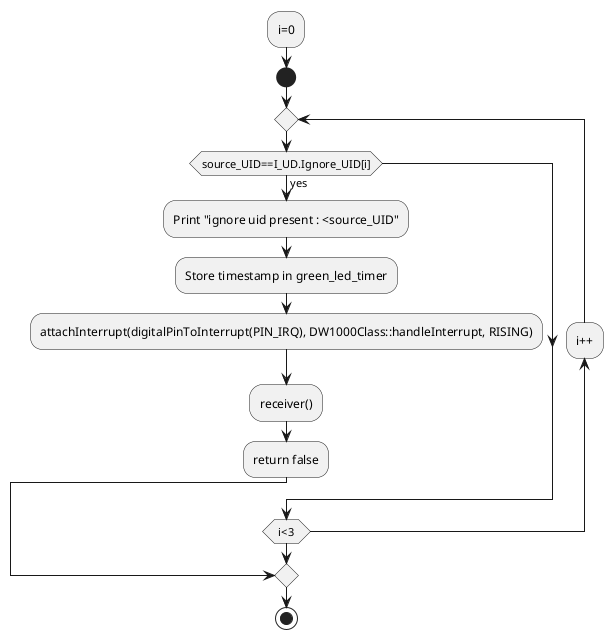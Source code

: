 @startuml check_for_ignore_uid.png
:i=0;
start
repeat;
  if (source_UID==I_UD.Ignore_UID[i]) then (yes);
    :Print "ignore uid present : <source_UID";
    :Store timestamp in green_led_timer;
    :attachInterrupt(digitalPinToInterrupt(PIN_IRQ), DW1000Class::handleInterrupt, RISING);
    :receiver();
    :return false;
    break
  endif
backward:i++;
repeat while(i<3)
stop
@enduml
@startuml receiver.png
start
:DW1000.newReceive();
:DW1000.setDefaults();
:DW1000.receivePermanently(true);
:DW1000.startReceive();
end
@enduml
@startuml transmit.png
start
:Store data from input arguments in send_data;
:attachInterrupt(digitalPinToInterrupt(PIN_IRQ), DW1000Class::handleInterrupt, RISING);
:yield();
:Open a new transmit session :: DW1000.newTransmit(); 
:Set Default configuration for DW1000 :: DW1000.setDefaults();
if (packt_type == RANGE) then (yes);
  :Compute delay time and store in deltaTime;
  :Set the future timestamp of DW1000 packet going to be sent and also store it in timeRangeSent;
  :Store the computed future timestamp as a byte array in send_data;
endif
if (packt_type == POLLACK) then (yes);
  :Compute delay time and store in deltaTime;
  :Set the future timestamp of DW1000 packet going to be sent;
endif
:Set the array data from send_data on DW1000;
:Finally start the transmission;
end
@enduml
@startuml awake_led_notification.png
if (sleep_counter_led > 20) then (yes);
  :sleep_counter_led=0;
  :Turn GREEN_LED ON;
  :delay(50);
  :Print Battery Voltage;
  if (bat_voltage <= BAT_LOW_ALERT) then (yes);
    :Turn GREEN_LED ON;
  else (no);
    :Turn GREEN_LED OFF;
  endif
endif
stop
@enduml
@startuml handleReceivedData.png
start
if (receivedAck and !sleep_act) then (yes)
  :Reset Watchdog;
  :`receivedAck`=false;
  :Print "RXM"
  :delay(random(0,10));
  :received_packet();
endif
end
@enduml
@startuml handleSentData.png
start
if (sentAck and !sleep_act) then (yes);
  :if (enter) then (yes);
  :sleep_test--;
  :enter=false;
endif
:counter=0;
:Store system timestamp in listenModeActiveTime;
:Reset Watchdog;
:sentAck=false;
:Print "TXM";
:all_ok=true;
:sent_packet(sent_packet_type);
stop
@enduml
@startuml sendBeacon.png
start
if (millis() - lastBeaconTime > param.beacon_timeout) then (yes);
  :gpio_defaults();
  if (response_count <= 0) then (yes);
    if (def TOUCH_ENABLE) then (yes);
      if (checkTouchEnable()) then (no);
        :return;
        stop
      endif
    endif
    :packt_id++;
    :Print "BEACON";
    :delay(random(0,50));
    :transmit(BROADCAST, packt_id, broadcast_address, payload, 0);
    :Store system timestamp in lastBeaconTime;
    :Store system timestamp in listenModeActiveTime;
  endif
endif
if ((!receivedAck && !sentAck) && (millis() - listenModeActiveTime > listen_time) && (response_count > 0));
  :transmit(POLL, packt_id, source_uids_array[response_count - 1], payload, 0);
  :Store system time in listenModeActiveTime;
  :response_count--;
endif
stop
@enduml
@startuml beacon_receive_func.png
start
if (received_packet_type == ACK) then (yes);
  :handleAckRx()
  stop
elseif (received_packet_type == POLLACK) then (yes);
  :handlePollAckRx()
  stop
elseif (received_packet_type == RANGEREPORT) then (yes);
  :handleRangeReportRx()
  stop
else (default);
  :default: attachInterrupt(digitalPinToInterrupt(PIN_IRQ), DW1000Class::handleInterrupt, RISING);
  stop
endif
stop
@enduml
@startuml check_dest_uid.png
start
if (rec_des_uid == device_ID) then (yes);
  :attachInterrupt(digitalPinToInterrupt(PIN_IRQ), DW1000Class::handleInterrupt, RISING);
  :receiver();
  :return false;
endif
stop
@enduml
@startuml check_for_ignore_uid.png
:i=0;
start
repeat;
  if (source_UID==I_UD.Ignore_UID[i]) then (yes);
    :Print "ignore uid present : <source_UID";
    :Store timestamp in green_led_timer;
    :attachInterrupt(digitalPinToInterrupt(PIN_IRQ), DW1000Class::handleInterrupt, RISING);
    :receiver();
    :return false;
    break
  endif
backward:i++;
repeat while(i<3)
stop
@enduml
@startuml check_for_nid.png
start
if (network == device.Net_ID) then (yes);
  :Print "net id matched";
  :return true;
  stop
endif
:attachInterrupt(digitalPinToInterrupt(PIN_IRQ), DW1000Class::handleInterrupt, RISING);
:delay(20);
:Print "Nid_Not_M";
:return false;
stop
@enduml
@startuml check_for_sid.png
start
:x=0;
repeat
  if (def DEBUG) then (yes);
    :Print <x>;
    :Print dist_para.dist_SID[x];
    :Print "sub_network : sub_network";
  endif
  if (sub_network == dist_para.dist_SID[x] >> 16) then (yes);
    :sid_index=x;
    :return true;
    stop
  endif
backward:x++;
repeat while (x < sizeof(dist) / 4) then (yes);
:Print "No Sid registered";
:sleep_counter_led++;
:delay(20);
:receiver();
:return false;
stop
@enduml
@startuml handleBroadcastRx.png
start
:network = (data[1] << 8) | data[2];
:sub_network = (data[3] << 8) | data[4];
if (check_for_nid()) then (no);
  stop
endif
if (check_for_ignore_uid()) then (yes);
  stop
endif
if (check_for_sid()) then (yes);
  stop
endif
:Store timestamp in `listenModeActiveTime`;
:transmit(ACK, packt_id, source_UID, payload, 0);
stop
@enduml
@startuml handlePollAckRx.png
if (check_src_uid(source_UID)) then (no);
  stop
endif
if (check_dest_uid(destination_UID)) then (no);
  stop
endif
:Store Received data timestamp in `timePollAckReceived`;
:Store timestamp in listenModeActiveTime;
:Send Range :: sendRange();
stop
@enduml
@startuml handlePollRx.png
start
if (check_dest_uid(destination_UID)) then (no);
  stop
endif
:current_active_src_uid = source_UID;
:timePollReceived = rx_time;
:Store system timestamp in `listenModeActiveTime`;
:transmit(POLLACK, packt_id, source_UID, payload, 0);
stop
@enduml
@startuml handleRangeReportRx.png
start
if (check_src_uid(source_UID)) then (no);
  :return;
  stop
endif
if (!check_dest_uid(destination_UID)) then (no);
  :return;
  stop
endif
:Store Range in #curRange;
if (curRange < 8) then (yes);
  :Turn VIB_MOTOR ON;
endif
:Turn GREEN_LED ON;
:Print "Range_rep from : <dist_para.dist_SID[sid_index] >> 16><curRange>";
:distance = curRange;
stop
@enduml
@startuml received_packet.png
start
:Store received data on DW1000 :: DW1000.getData(data,LEN_DATA);
:Obtain ReceiveTimestamp :: DW1000.getReceiveTimestamp(rx_time);
:Store received packet type in received_packet_type;
if(def DEBUG) then (yes);
  :Print "rece pa : <received_packet_type>";
endif
:Get Source UID;
if(def DEBUG) then (yes);
  :Print "source uid : <source_UID>";
endif
:Get Destination UID;
if(def DEBUG) then (yes);
  :Print "dest uid : <destination_UID>";
endif
:beacon_receive_func();
stop
@enduml
@startuml receiver.png
start
:DW1000.newReceive();
:DW1000.setDefaults();
:DW1000.receivePermanently(true);
:DW1000.startReceive();
end
@enduml
@startuml loop.png
:awake_led_notification();
:check_power();
:check_vbat();
:handleReceivedData();
:handleSentData();
:sendBeacon();
@enduml
@startuml reInitDeca.png
start
:Reset Watchdog;
:Turn ATTINY_GPIO HIGH;
:Turn ATTINY_GPIO LOW;
:DW1000 wake up SPI :: DW1000.spiWakeup();
:delay(2);
:DW1000.begin(PIN,IRQ, PIN_RST);
:DW1000.select(PIN_SS);
:DW1000.newConfiguration();
:DW1000.setDefaults();
:DW1000.setDeviceAddress(1);
:DW1000.setNetworkId(10);
:DW1000.enableMode(DW1000.MODE_SHORTDATA_FAST_ACCURACY); //MODE_SHORTDATA_FAST_ACCURACY);
:DW1000.commitConfiguration();
:DW1000.attachSentHandler(handleSent);
:DW1000.attachReceivedHandler(handleReceived);
:receiver();
:fill_default_transmit();
stop
@enduml
@startuml setup.png
start
:pinSetup();
:serialSetup();
:Enable Watchdog :: wdt_enable(WDTO_2S);
:Check Battery voltage :: check_vbat();
:Check for Input Power :: check_power();
:Reset the Watchdog :: wdt_reset();
:Initialize Decawave :: decawaveInit();
:setupDeviceSettings();
:delay(50);
group Attach Interrupts for Decawave
  :DW1000.attachSentHandler(handleSent);
  :DW1000.attachReceivedHandler(handleReceived);
endgroup
:Initialize Decawave receiver :: receiver();
:Reset the Watchdog :: wdt_reset();
:fill_default_transmit();
:Print Settings of Device stored in Flash :: printFlashSettings();
end
@enduml
@startuml check_power.png
start
:Reset Watchdog;
:Set analogReference to DEFAULT;
:Set ChargingFlag and ChargedFlag to false;
:Initialize VoltHistCount;
repeat
  :ChargingFlag=true;
  :Reset Watchdog;
  :setGPIOsStateOnCharging();
  if (ChargedFlag) then (yes);
    :Turn GREEN_LED ON;
  endif
  if (millis() - printtime > 1 second) then (yes);
    :Print "power on";
    :Store system timestamp in printtime;
    :Set VBAT_ADC to INPUT;
    :Set analogReference to INTERNAL;
    :Calculate battery voltage from VBAT_ADC output;
    :Print Battery Voltage;
  endif
  if (millis() - VoltHistoryTime > 10000) then (yes);
    :Store system timestamp in VoltHistoryTime;
    :Set VBAT_ADC to INPUT;
    :Set analogReference to INTERNAL;
    :Calculate battery voltage;
    :Store Battery Voltage in VoltHist[VoltHistCount];
    :Print "<VoltHistCount>: Noting Voltage;
    :VoltHistCount = VoltHistCount + 1;
    if (VoltHistCount % 10 == 0) then (yes);
      :VoltHistCount=0;
      :ChargedFlag=true;
      :Run for loop where it is checked if latest reading in VoltHist exceeds 4V or is increasing;
      if (VoltHist is greater than 4V or increasing) then (yes);
        :ChargedFlag = false;
        :Print "Still Charging & Battery Voltage < 4V";
        stop
      endif
      :Reset Watchdog;
      if(ChargedFlag) then (no);
        :Turn GREEN_LED OFF;
        :Print "Charging!";
      else (yes)
        :Turn GREEN_LED ON;
        :Print Fully Charged, disconnect charger now;
      endif
    endif
  endif
repeat while(analogRead(PWR_ADC) < 800)
if (ChargingFlag) then (yes);
  :ChargingFlag=false;
  :Turn ATTINY_GPIO HIGH then LOW in an interval of 100ms once;
  :Turn GREEN_LED OFF;
endif
:Turn SCL_VCC HIGH;
stop
@enduml
@startuml check_vbat.png
start
if (current time - last time Voltage was printed through function is greater than 1 second) then (yes);
  :Print "Check Bat Voltage";
  :Store current time in `printtime`;
  :Set analogReference as Internal :: analogReference(INTERNAL);
  :volt = analogRead(VBAT_ADC) * 1.1 / 1023.00;
  :bat_voltage = (volt * (VD_R1 + VD_R2) / (VD_R2));
  :Print "Battery Voltage 3 :: `bat_voltage`";
  if (bat_voltage <= BAT_LOW_ALERT) then (yes);
    :Print "*******************LOW_BAT*******************";
    :Turn GREEN_LED ON;
  else (no);
    :Turn GREEN_LED OFF;
  endif
endif
end
@enduml
@startuml decawaveInit.png
start
:Begin Decawave and set Interrupt and Reset Pin :: DW1000.begin(PIN_IRQ, PIN_RST);
:Set SPI Select PIN as PIN_SS for DW1000;
:Reset the DW1000;
:Print "DW1000 initializing ..."; 
:DW1000.newConfiguration();
:DW1000.setDefaults();
:DW1000.setDeviceAddress(1);
:DW1000.setNetworkId(10);
:DW1000.enableMode(DW1000.MODE_SHORTDATA_FAST_ACCURACY);
:DW1000.commitConfiguration();
end
@enduml
@startuml serialSetup.png
start
:Initialize Serial at baudrate 115200;
:Print Git Tag details in format `tag-numberOfCommitsAhead-gCommitID-dirty/clean`;
end
@enduml
@startuml setGPIOsStateOnCharging.png
start
:Set SCL_VCC to LOW;
:Turn GREEN_LED OFF;
:Set VIB_MOTOR to LOW;
end
@enduml
@startuml setupDeviceSettings.png
start
:Set 4 byte device_ID;
:Set Sub_Net_ID;
:Set Net_ID;
:Set param.beacon_timeout;
:Set Ignore_UIDs as 0xFFFFFFFF
:Set sleep_timeout, temp_near, temp_emerg, dist_n_f, dist_e_f, dist_n_f_f, dist_e_f_f as 0xFF;
if (def DEBUG_SETTINGS) then (yes);
  :Print sleep_timeout, temp_near, temp_emerg, dist_n_f, dist_e_f, dist_n_f_f, dist_e_f_f;
endif
stop
@enduml
@startuml computeRangeAsymmetric.png
start
:round1 = (timePollAckReceived-timePollSent); 
:reply1 = (timePollAckSent - timePollReceived); 
:round2 = (timeRangeReceived - timePollAckSent); 
:reply2 = (timeRangeSent - timePollAckReceived);
:tof = (round1 * round2 - reply1 * reply2) / (round1 + round2 + reply1 + reply2);
:Compute range :: timeComputedRange.setTimestamp(tof);
end
@enduml
@startuml receiver.png
start
:DW1000.newReceive();
:DW1000.setDefaults();
:DW1000.receivePermanently(true);
:DW1000.startReceive();
end
@enduml
@startuml sendRange.png
start
:Print "sent range";
:Turn GREEN_LED ON;
:Set sleep_counter_led to 0;
:Reset the watchdog;
:Obtain System Timestamp;
:Store timePollSent as byte array in payload;
:Store timePollAckReceived as byte array in payload[5:];
:Store timeRangeSent as byte array in payload[10:];
:Perform a Range transmission;
end
@enduml
@startuml sent_packet.png
start
if (snt_pkt?) then (BROADCAST)
  :noteActivity();
elseif (ACK) 
  :noteActivity();
elseif (POLL)
  :get DW1000 Transmission Timestamp from timePollSent;
  :noteActivity();
elseif (POLLACK)
  :get DW1000 Transmission Timestamp from timePollAckSent;
  :noteActivity();
elseif (RANGE)
  :get DW1000 Transmission Timestamp from timeRangeSent;
  :noteActivity();
elseif (RANGEREPORT)
endif
stop
@enduml
@startuml transmit.png
start
:Store data from input arguments in send_data;
:attachInterrupt(digitalPinToInterrupt(PIN_IRQ), DW1000Class::handleInterrupt, RISING);
:yield();
:Open a new transmit session :: DW1000.newTransmit(); 
:Set Default configuration for DW1000 :: DW1000.setDefaults();
if (packt_type == RANGE) then (yes);
  :Compute delay time and store in deltaTime;
  :Set the future timestamp of DW1000 packet going to be sent and also store it in timeRangeSent;
  :Store the computed future timestamp as a byte array in send_data;
endif
if (packt_type == POLLACK) then (yes);
  :Compute delay time and store in deltaTime;
  :Set the future timestamp of DW1000 packet going to be sent;
endif
:Set the array data from send_data on DW1000;
:Finally start the transmission;
end
@enduml
